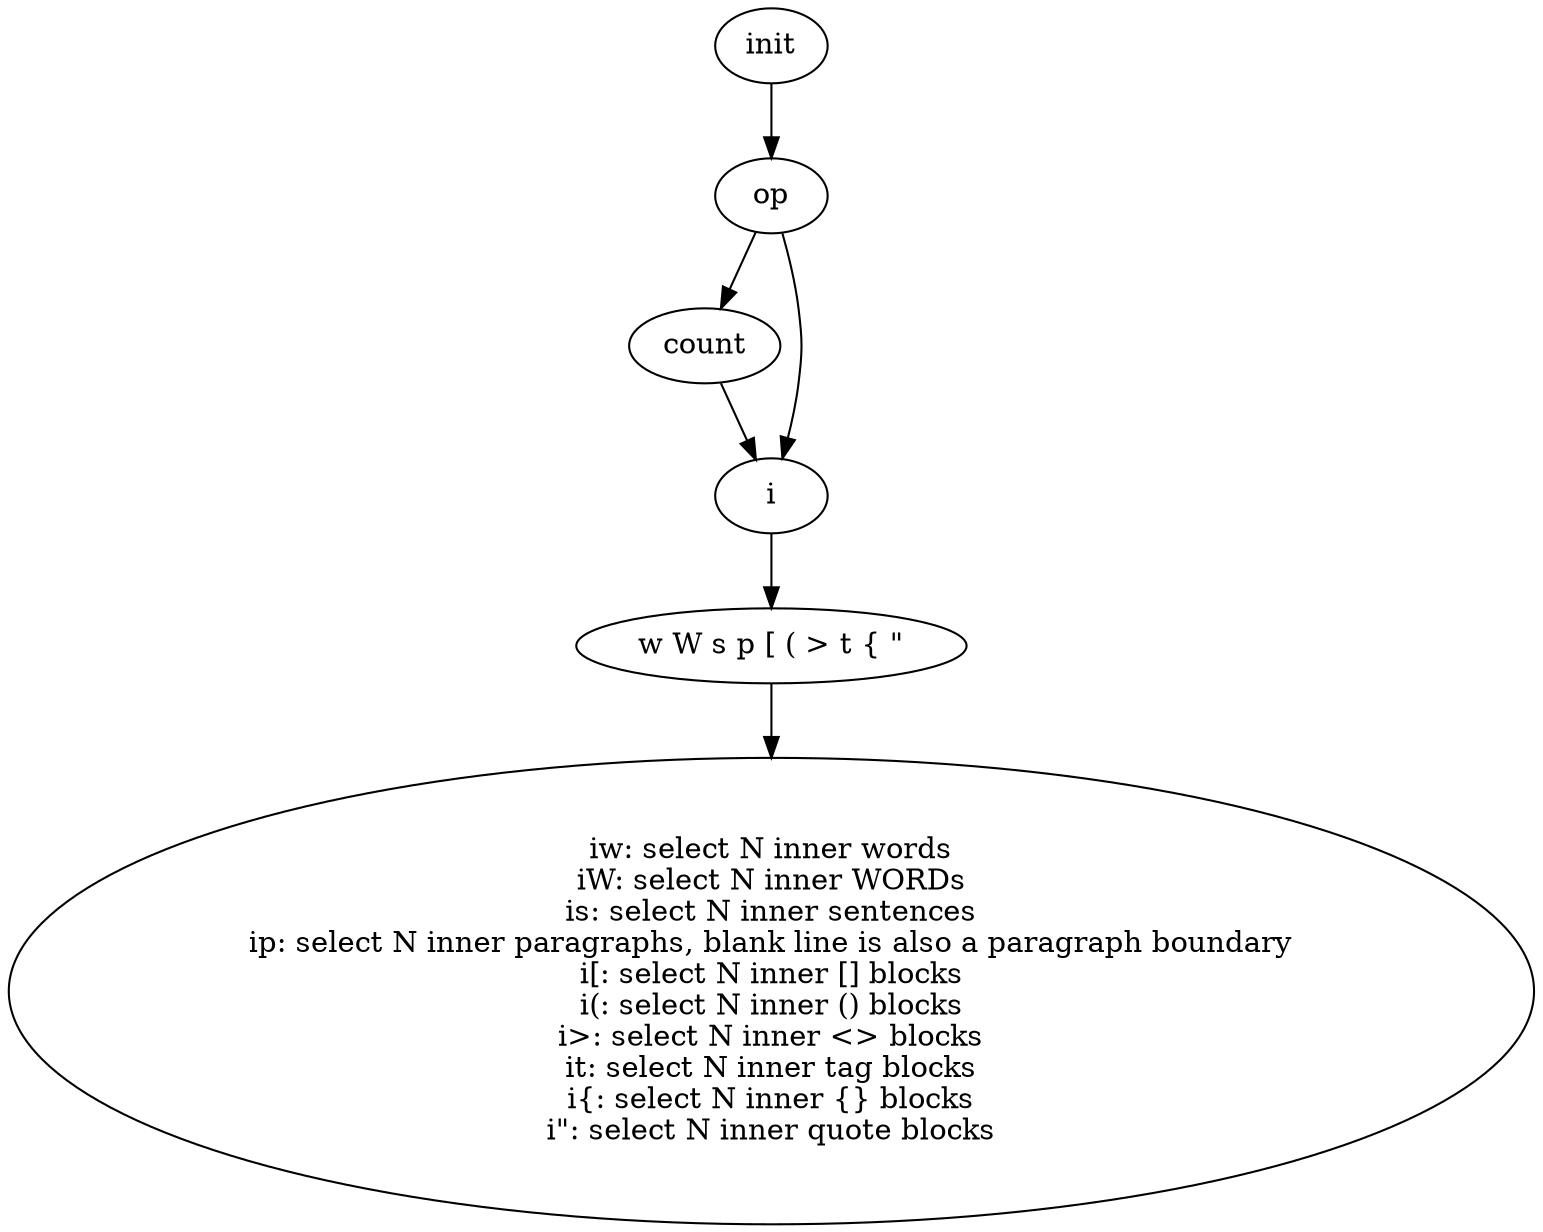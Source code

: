 digraph g
{

  /* list of nodes */
  "command" [label="iw: select N inner words\niW: select N inner WORDs\nis: select N inner sentences\nip: select N inner paragraphs, blank line is also a paragraph boundary\ni[: select N inner [] blocks\ni(: select N inner () blocks\ni>: select N inner <> blocks\nit: select N inner tag blocks\ni{: select N inner {} blocks\ni\": select N inner quote blocks"];
  "count" [label="count"];
  "init" [label="init"];
  "key1" [label="i"];
  "key2" [label="w W s p [ ( > t { \""];
  "op" [label="op"];

  /* list of edges */
  "count" -> "key1";
  "init" -> "op";
  "key1" -> "key2";
  "key2" -> "command";
  "op" -> "count";
  "op" -> "key1";
}
